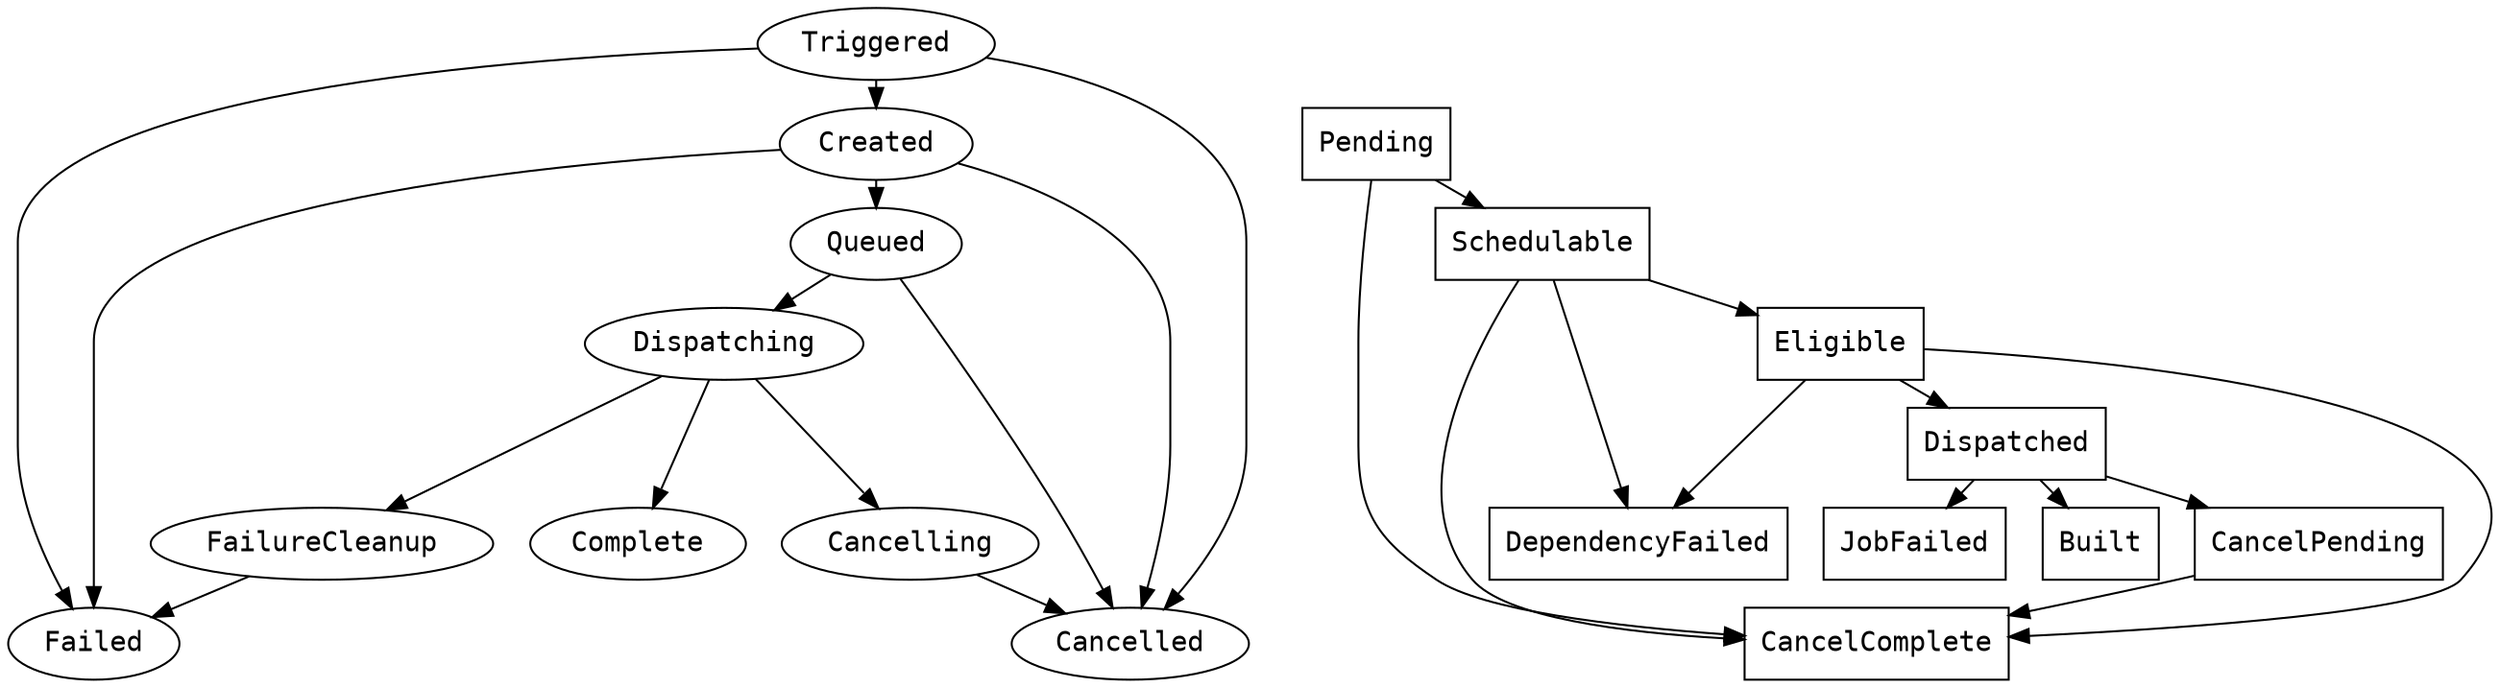 digraph STATES {

  ranksep=0.2;

node[fontname="Courier", shape=oval];

Triggered;
Created;
Queued;
Dispatching;
Complete;
FailureCleanup;
Failed;
Cancelling;
Cancelled;

//
Triggered -> Created;
Triggered -> Failed;
Triggered -> Cancelled;

Created -> Queued;
Created -> Failed;
Created -> Cancelled;

Queued -> Dispatching;
Queued -> Cancelled;

Dispatching -> Complete;
Dispatching -> FailureCleanup;
Dispatching -> Cancelling;

FailureCleanup -> Failed;

Cancelling -> Cancelled;

node[fontname="Courier", shape=box];

  Pending;
  Dispatched;
  Schedulable;
  Eligible;
  Built;
  JobFailed;
  DependencyFailed;
  CancelPending;
  CancelComplete;

Pending -> Schedulable;
Pending -> CancelComplete;
Schedulable -> Eligible;
Schedulable -> DependencyFailed;
Schedulable -> CancelComplete;
Eligible -> Dispatched;
Eligible -> CancelComplete;
Eligible -> DependencyFailed;
Dispatched -> Built;
Dispatched -> JobFailed;
// Dispatched -> JobLost;
// JobLost -> Dispatched;
// {rank=same; Dispatched JobLost}
Dispatched -> CancelPending;
CancelPending -> CancelComplete;


// Cross FSM relationships
{rank=same; Created Pending}
{rank=same; Dispatching Eligible}

{rank=same; Complete FailureCleanup Cancelling CancelPending DependencyFailed }

}
